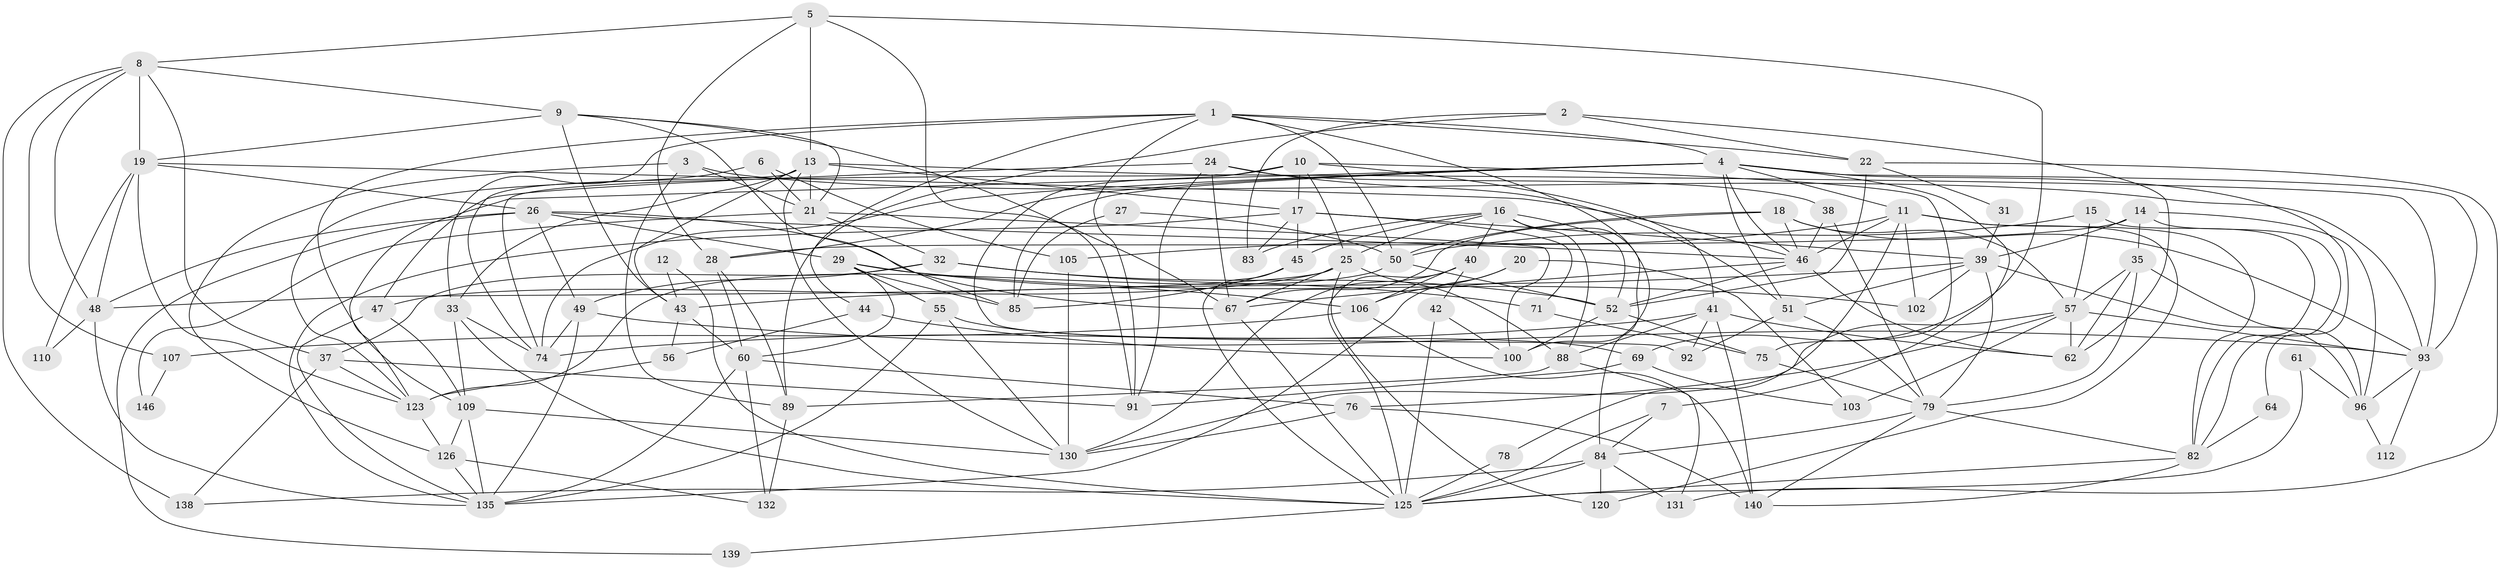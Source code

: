 // original degree distribution, {5: 0.20945945945945946, 3: 0.2702702702702703, 4: 0.2702702702702703, 6: 0.08783783783783784, 2: 0.12162162162162163, 7: 0.033783783783783786, 8: 0.006756756756756757}
// Generated by graph-tools (version 1.1) at 2025/11/02/27/25 16:11:18]
// undirected, 94 vertices, 236 edges
graph export_dot {
graph [start="1"]
  node [color=gray90,style=filled];
  1 [super="+30"];
  2 [super="+65"];
  3;
  4 [super="+133"];
  5 [super="+58"];
  6;
  7;
  8 [super="+113"];
  9 [super="+34"];
  10 [super="+77"];
  11 [super="+121"];
  12;
  13 [super="+70"];
  14 [super="+80"];
  15;
  16 [super="+54"];
  17 [super="+36"];
  18 [super="+59"];
  19 [super="+23"];
  20;
  21 [super="+141"];
  22 [super="+118"];
  24 [super="+98"];
  25 [super="+90"];
  26 [super="+86"];
  27;
  28 [super="+144"];
  29 [super="+73"];
  31;
  32 [super="+97"];
  33;
  35 [super="+142"];
  37;
  38 [super="+128"];
  39 [super="+95"];
  40 [super="+87"];
  41 [super="+122"];
  42;
  43 [super="+124"];
  44;
  45;
  46 [super="+111"];
  47;
  48 [super="+53"];
  49;
  50 [super="+63"];
  51;
  52 [super="+81"];
  55 [super="+119"];
  56;
  57 [super="+66"];
  60 [super="+148"];
  61;
  62 [super="+68"];
  64;
  67 [super="+72"];
  69 [super="+143"];
  71;
  74 [super="+127"];
  75;
  76 [super="+116"];
  78;
  79 [super="+114"];
  82 [super="+108"];
  83;
  84 [super="+115"];
  85 [super="+101"];
  88 [super="+99"];
  89 [super="+104"];
  91 [super="+94"];
  92;
  93 [super="+137"];
  96 [super="+117"];
  100;
  102;
  103;
  105;
  106 [super="+145"];
  107;
  109;
  110;
  112;
  120;
  123 [super="+134"];
  125 [super="+129"];
  126;
  130;
  131;
  132;
  135 [super="+136"];
  138;
  139;
  140 [super="+147"];
  146;
  1 -- 33;
  1 -- 44;
  1 -- 109;
  1 -- 4;
  1 -- 100;
  1 -- 91;
  1 -- 50;
  1 -- 22;
  2 -- 89;
  2 -- 83;
  2 -- 62;
  2 -- 22;
  3 -- 89;
  3 -- 126;
  3 -- 21;
  3 -- 93;
  4 -- 51;
  4 -- 64;
  4 -- 74;
  4 -- 85;
  4 -- 7;
  4 -- 123;
  4 -- 93;
  4 -- 28;
  4 -- 11;
  4 -- 46;
  5 -- 8;
  5 -- 13;
  5 -- 69;
  5 -- 28;
  5 -- 91;
  6 -- 21;
  6 -- 123;
  6 -- 105;
  7 -- 125;
  7 -- 84;
  8 -- 37;
  8 -- 9;
  8 -- 138;
  8 -- 107;
  8 -- 48;
  8 -- 19;
  9 -- 43;
  9 -- 21;
  9 -- 67;
  9 -- 19;
  9 -- 85;
  10 -- 75;
  10 -- 17;
  10 -- 74;
  10 -- 25;
  10 -- 92;
  10 -- 41;
  11 -- 105;
  11 -- 46;
  11 -- 120;
  11 -- 82;
  11 -- 102;
  11 -- 78;
  12 -- 125;
  12 -- 43;
  13 -- 74;
  13 -- 93;
  13 -- 33;
  13 -- 130;
  13 -- 21;
  13 -- 17;
  13 -- 43;
  14 -- 28;
  14 -- 39;
  14 -- 96;
  14 -- 82;
  14 -- 35;
  15 -- 50;
  15 -- 82;
  15 -- 57;
  16 -- 83;
  16 -- 84 [weight=2];
  16 -- 45;
  16 -- 25;
  16 -- 88;
  16 -- 52;
  16 -- 40;
  17 -- 71;
  17 -- 135;
  17 -- 83;
  17 -- 45;
  17 -- 39;
  18 -- 67;
  18 -- 93;
  18 -- 57;
  18 -- 50;
  18 -- 46;
  19 -- 46;
  19 -- 48;
  19 -- 26;
  19 -- 123;
  19 -- 110;
  20 -- 135;
  20 -- 103;
  20 -- 106;
  21 -- 100;
  21 -- 146;
  21 -- 32;
  22 -- 131;
  22 -- 52;
  22 -- 31;
  24 -- 51;
  24 -- 38;
  24 -- 67;
  24 -- 47;
  24 -- 91;
  25 -- 47;
  25 -- 48;
  25 -- 88;
  25 -- 67;
  25 -- 120;
  26 -- 46;
  26 -- 29;
  26 -- 49;
  26 -- 67;
  26 -- 139;
  26 -- 48;
  27 -- 50;
  27 -- 85;
  28 -- 89;
  28 -- 60;
  29 -- 102;
  29 -- 60 [weight=2];
  29 -- 106;
  29 -- 85;
  29 -- 55;
  31 -- 39;
  32 -- 49;
  32 -- 71;
  32 -- 52;
  32 -- 37;
  33 -- 109;
  33 -- 125;
  33 -- 74;
  35 -- 57;
  35 -- 79;
  35 -- 62;
  35 -- 96 [weight=2];
  37 -- 123;
  37 -- 138;
  37 -- 91;
  38 -- 46;
  38 -- 79;
  39 -- 51;
  39 -- 102;
  39 -- 96;
  39 -- 79;
  39 -- 43;
  40 -- 125;
  40 -- 42;
  40 -- 106;
  40 -- 130;
  41 -- 88;
  41 -- 74;
  41 -- 92;
  41 -- 62;
  41 -- 140;
  42 -- 125;
  42 -- 100;
  43 -- 56;
  43 -- 60;
  44 -- 100;
  44 -- 56;
  45 -- 85;
  45 -- 125;
  46 -- 67;
  46 -- 62;
  46 -- 52;
  47 -- 109;
  47 -- 135;
  48 -- 135;
  48 -- 110;
  49 -- 135;
  49 -- 74;
  49 -- 93;
  50 -- 52;
  50 -- 123;
  51 -- 79;
  51 -- 92;
  52 -- 75;
  52 -- 100;
  55 -- 135;
  55 -- 130;
  55 -- 69;
  56 -- 123;
  57 -- 130;
  57 -- 62;
  57 -- 103;
  57 -- 76;
  57 -- 93;
  60 -- 135;
  60 -- 132;
  60 -- 76;
  61 -- 96;
  61 -- 125;
  64 -- 82;
  67 -- 125;
  69 -- 91;
  69 -- 103;
  71 -- 75;
  75 -- 79;
  76 -- 130;
  76 -- 140;
  78 -- 125;
  79 -- 82;
  79 -- 84;
  79 -- 140;
  82 -- 140;
  82 -- 125;
  84 -- 125;
  84 -- 120;
  84 -- 138;
  84 -- 131;
  88 -- 131;
  88 -- 89;
  89 -- 132 [weight=2];
  93 -- 96;
  93 -- 112;
  96 -- 112;
  105 -- 130;
  106 -- 107;
  106 -- 140;
  107 -- 146;
  109 -- 126;
  109 -- 130;
  109 -- 135;
  123 -- 126;
  125 -- 139;
  126 -- 132;
  126 -- 135;
}
